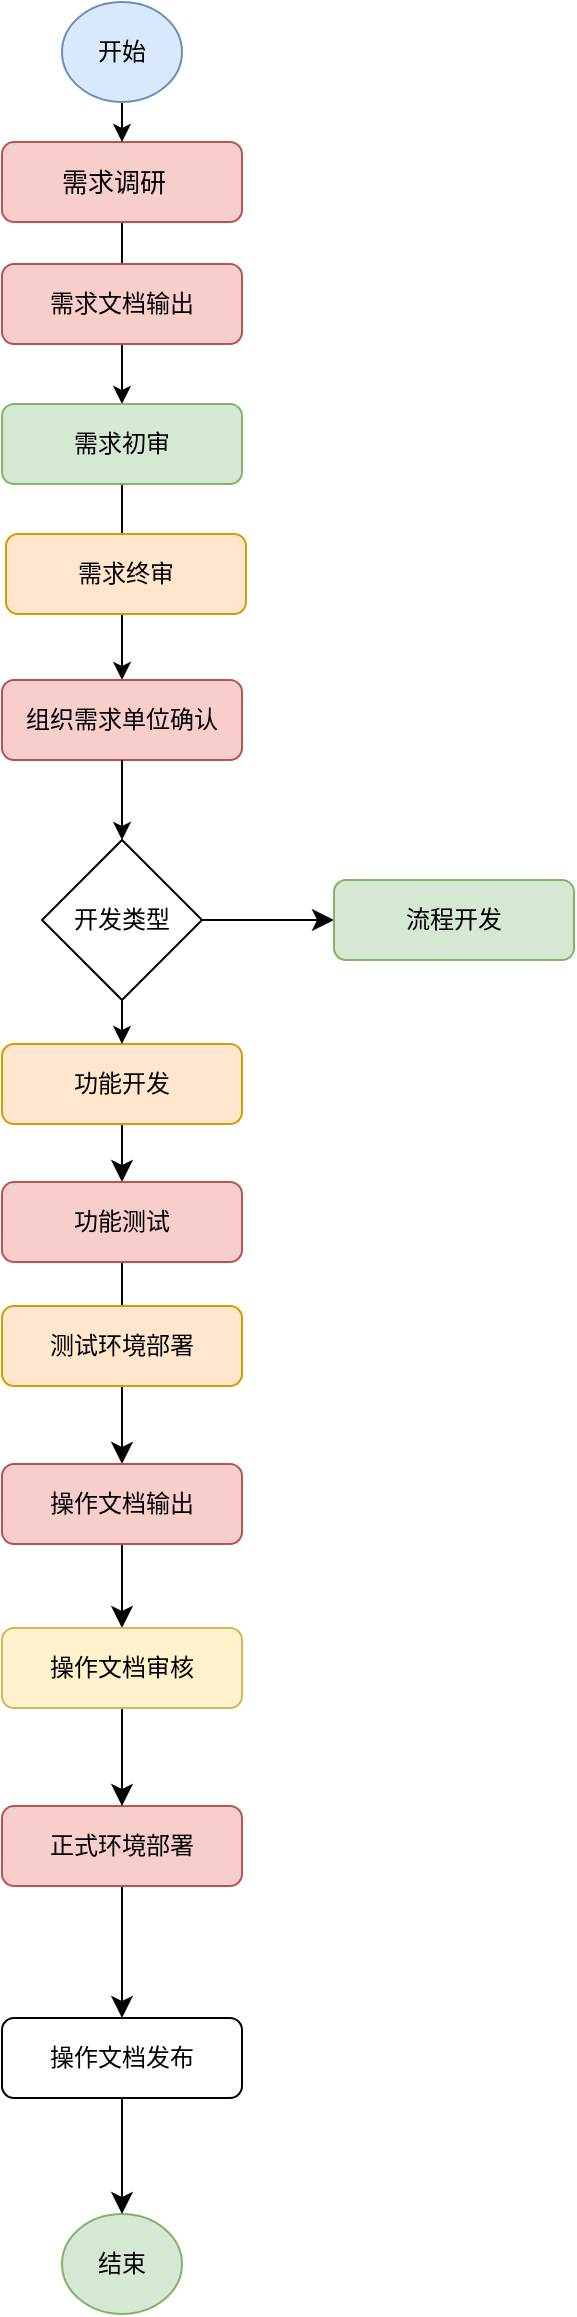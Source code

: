 <mxfile version="24.7.12">
  <diagram name="第 1 页" id="PQK4u8WmeR9pwqDEYbdr">
    <mxGraphModel dx="786" dy="881" grid="0" gridSize="10" guides="1" tooltips="1" connect="1" arrows="1" fold="1" page="0" pageScale="1" pageWidth="827" pageHeight="1169" math="0" shadow="0">
      <root>
        <mxCell id="0" />
        <mxCell id="1" parent="0" />
        <mxCell id="sLRj6tkCQKSvLOCuToB1-1" style="edgeStyle=orthogonalEdgeStyle;rounded=0;orthogonalLoop=1;jettySize=auto;html=1;exitX=0.5;exitY=1;exitDx=0;exitDy=0;entryX=0.5;entryY=0;entryDx=0;entryDy=0;" edge="1" parent="1" source="sLRj6tkCQKSvLOCuToB1-2" target="sLRj6tkCQKSvLOCuToB1-9">
          <mxGeometry relative="1" as="geometry" />
        </mxCell>
        <mxCell id="sLRj6tkCQKSvLOCuToB1-2" value="&lt;p style=&quot;text-indent: 21pt; font-size: 13px;&quot; class=&quot;MsoNormal&quot;&gt;&lt;font face=&quot;微软雅黑&quot;&gt;需求调研&lt;/font&gt;&lt;/p&gt;" style="rounded=1;whiteSpace=wrap;html=1;fontSize=12;glass=0;strokeWidth=1;shadow=0;align=left;fillColor=#f8cecc;strokeColor=#b85450;" vertex="1" parent="1">
          <mxGeometry x="160" y="-127" width="120" height="40" as="geometry" />
        </mxCell>
        <mxCell id="sLRj6tkCQKSvLOCuToB1-13" style="edgeStyle=none;curved=1;rounded=0;orthogonalLoop=1;jettySize=auto;html=1;exitX=0.5;exitY=1;exitDx=0;exitDy=0;fontSize=12;startSize=8;endSize=8;" edge="1" parent="1" source="sLRj6tkCQKSvLOCuToB1-4" target="sLRj6tkCQKSvLOCuToB1-12">
          <mxGeometry relative="1" as="geometry" />
        </mxCell>
        <mxCell id="sLRj6tkCQKSvLOCuToB1-4" value="&lt;p class=&quot;MsoNormal&quot; style=&quot;font-size: 12px;&quot;&gt;&lt;font face=&quot;微软雅黑&quot;&gt;功能开发&lt;/font&gt;&lt;/p&gt;" style="rounded=1;whiteSpace=wrap;html=1;fontSize=12;glass=0;strokeWidth=1;shadow=0;align=center;fillColor=#ffe6cc;strokeColor=#d79b00;" vertex="1" parent="1">
          <mxGeometry x="160" y="324" width="120" height="40" as="geometry" />
        </mxCell>
        <mxCell id="sLRj6tkCQKSvLOCuToB1-5" style="edgeStyle=orthogonalEdgeStyle;rounded=0;orthogonalLoop=1;jettySize=auto;html=1;exitX=0.5;exitY=1;exitDx=0;exitDy=0;entryX=0.5;entryY=0;entryDx=0;entryDy=0;" edge="1" parent="1" source="sLRj6tkCQKSvLOCuToB1-6" target="sLRj6tkCQKSvLOCuToB1-2">
          <mxGeometry relative="1" as="geometry" />
        </mxCell>
        <mxCell id="sLRj6tkCQKSvLOCuToB1-6" value="开始" style="ellipse;whiteSpace=wrap;html=1;fillColor=#dae8fc;strokeColor=#6c8ebf;" vertex="1" parent="1">
          <mxGeometry x="190" y="-197" width="60" height="50" as="geometry" />
        </mxCell>
        <mxCell id="sLRj6tkCQKSvLOCuToB1-7" value="结束" style="ellipse;whiteSpace=wrap;html=1;fillColor=#d5e8d4;strokeColor=#82b366;" vertex="1" parent="1">
          <mxGeometry x="190" y="909" width="60" height="50" as="geometry" />
        </mxCell>
        <mxCell id="sLRj6tkCQKSvLOCuToB1-8" style="edgeStyle=orthogonalEdgeStyle;rounded=0;orthogonalLoop=1;jettySize=auto;html=1;exitX=0.5;exitY=1;exitDx=0;exitDy=0;" edge="1" parent="1" source="sLRj6tkCQKSvLOCuToB1-9" target="sLRj6tkCQKSvLOCuToB1-11">
          <mxGeometry relative="1" as="geometry" />
        </mxCell>
        <mxCell id="sLRj6tkCQKSvLOCuToB1-9" value="&lt;p style=&quot;font-size: 12px;&quot; class=&quot;MsoNormal&quot;&gt;&lt;span style=&quot;font-family: 微软雅黑; font-size: 12px;&quot;&gt;需求初审&lt;/span&gt;&lt;/p&gt;" style="rounded=1;whiteSpace=wrap;html=1;fontSize=12;glass=0;strokeWidth=1;shadow=0;align=center;fillColor=#d5e8d4;strokeColor=#82b366;" vertex="1" parent="1">
          <mxGeometry x="160" y="4" width="120" height="40" as="geometry" />
        </mxCell>
        <mxCell id="sLRj6tkCQKSvLOCuToB1-10" style="edgeStyle=orthogonalEdgeStyle;rounded=0;orthogonalLoop=1;jettySize=auto;html=1;exitX=0.5;exitY=1;exitDx=0;exitDy=0;" edge="1" parent="1" source="sLRj6tkCQKSvLOCuToB1-25" target="sLRj6tkCQKSvLOCuToB1-4">
          <mxGeometry relative="1" as="geometry" />
        </mxCell>
        <mxCell id="sLRj6tkCQKSvLOCuToB1-11" value="&lt;font face=&quot;微软雅黑&quot;&gt;组织需求单位确认&lt;/font&gt;" style="rounded=1;whiteSpace=wrap;html=1;fontSize=12;glass=0;strokeWidth=1;shadow=0;align=center;fillColor=#f8cecc;strokeColor=#b85450;" vertex="1" parent="1">
          <mxGeometry x="160" y="142" width="120" height="40" as="geometry" />
        </mxCell>
        <mxCell id="sLRj6tkCQKSvLOCuToB1-15" style="edgeStyle=none;curved=1;rounded=0;orthogonalLoop=1;jettySize=auto;html=1;exitX=0.5;exitY=1;exitDx=0;exitDy=0;entryX=0.5;entryY=0;entryDx=0;entryDy=0;fontSize=12;startSize=8;endSize=8;" edge="1" parent="1" source="sLRj6tkCQKSvLOCuToB1-12" target="sLRj6tkCQKSvLOCuToB1-14">
          <mxGeometry relative="1" as="geometry" />
        </mxCell>
        <mxCell id="sLRj6tkCQKSvLOCuToB1-12" value="&lt;p class=&quot;MsoNormal&quot; style=&quot;font-size: 12px;&quot;&gt;&lt;font face=&quot;微软雅黑&quot;&gt;功能测试&lt;/font&gt;&lt;/p&gt;" style="rounded=1;whiteSpace=wrap;html=1;fontSize=12;glass=0;strokeWidth=1;shadow=0;align=center;fillColor=#f8cecc;strokeColor=#b85450;" vertex="1" parent="1">
          <mxGeometry x="160" y="393" width="120" height="40" as="geometry" />
        </mxCell>
        <mxCell id="sLRj6tkCQKSvLOCuToB1-19" style="edgeStyle=none;curved=1;rounded=0;orthogonalLoop=1;jettySize=auto;html=1;exitX=0.5;exitY=1;exitDx=0;exitDy=0;entryX=0.5;entryY=0;entryDx=0;entryDy=0;fontSize=12;startSize=8;endSize=8;" edge="1" parent="1" source="sLRj6tkCQKSvLOCuToB1-14" target="sLRj6tkCQKSvLOCuToB1-17">
          <mxGeometry relative="1" as="geometry" />
        </mxCell>
        <mxCell id="sLRj6tkCQKSvLOCuToB1-14" value="&lt;p class=&quot;MsoNormal&quot; style=&quot;font-size: 12px;&quot;&gt;&lt;font face=&quot;微软雅黑&quot;&gt;操作文档输出&lt;/font&gt;&lt;/p&gt;" style="rounded=1;whiteSpace=wrap;html=1;fontSize=12;glass=0;strokeWidth=1;shadow=0;align=center;fillColor=#f8cecc;strokeColor=#b85450;" vertex="1" parent="1">
          <mxGeometry x="160" y="534" width="120" height="40" as="geometry" />
        </mxCell>
        <mxCell id="sLRj6tkCQKSvLOCuToB1-21" style="edgeStyle=none;curved=1;rounded=0;orthogonalLoop=1;jettySize=auto;html=1;exitX=0.5;exitY=1;exitDx=0;exitDy=0;entryX=0.5;entryY=0;entryDx=0;entryDy=0;fontSize=12;startSize=8;endSize=8;" edge="1" parent="1" source="sLRj6tkCQKSvLOCuToB1-16" target="sLRj6tkCQKSvLOCuToB1-18">
          <mxGeometry relative="1" as="geometry" />
        </mxCell>
        <mxCell id="sLRj6tkCQKSvLOCuToB1-16" value="&lt;p class=&quot;MsoNormal&quot; style=&quot;font-size: 12px;&quot;&gt;&lt;font face=&quot;微软雅黑&quot;&gt;正式环境部署&lt;/font&gt;&lt;/p&gt;" style="rounded=1;whiteSpace=wrap;html=1;fontSize=12;glass=0;strokeWidth=1;shadow=0;align=center;fillColor=#f8cecc;strokeColor=#b85450;" vertex="1" parent="1">
          <mxGeometry x="160" y="705" width="120" height="40" as="geometry" />
        </mxCell>
        <mxCell id="sLRj6tkCQKSvLOCuToB1-20" style="edgeStyle=none;curved=1;rounded=0;orthogonalLoop=1;jettySize=auto;html=1;exitX=0.5;exitY=1;exitDx=0;exitDy=0;entryX=0.5;entryY=0;entryDx=0;entryDy=0;fontSize=12;startSize=8;endSize=8;" edge="1" parent="1" source="sLRj6tkCQKSvLOCuToB1-17" target="sLRj6tkCQKSvLOCuToB1-16">
          <mxGeometry relative="1" as="geometry" />
        </mxCell>
        <mxCell id="sLRj6tkCQKSvLOCuToB1-17" value="&lt;p class=&quot;MsoNormal&quot; style=&quot;font-size: 12px;&quot;&gt;&lt;font face=&quot;微软雅黑&quot;&gt;操作文档审核&lt;/font&gt;&lt;/p&gt;" style="rounded=1;whiteSpace=wrap;html=1;fontSize=12;glass=0;strokeWidth=1;shadow=0;align=center;fillColor=#fff2cc;strokeColor=#d6b656;" vertex="1" parent="1">
          <mxGeometry x="160" y="616" width="120" height="40" as="geometry" />
        </mxCell>
        <mxCell id="sLRj6tkCQKSvLOCuToB1-22" style="edgeStyle=none;curved=1;rounded=0;orthogonalLoop=1;jettySize=auto;html=1;exitX=0.5;exitY=1;exitDx=0;exitDy=0;entryX=0.5;entryY=0;entryDx=0;entryDy=0;fontSize=12;startSize=8;endSize=8;" edge="1" parent="1" source="sLRj6tkCQKSvLOCuToB1-18" target="sLRj6tkCQKSvLOCuToB1-7">
          <mxGeometry relative="1" as="geometry" />
        </mxCell>
        <mxCell id="sLRj6tkCQKSvLOCuToB1-18" value="&lt;p class=&quot;MsoNormal&quot; style=&quot;font-size: 12px;&quot;&gt;&lt;font face=&quot;微软雅黑&quot;&gt;操作文档发布&lt;/font&gt;&lt;/p&gt;" style="rounded=1;whiteSpace=wrap;html=1;fontSize=12;glass=0;strokeWidth=1;shadow=0;align=center;" vertex="1" parent="1">
          <mxGeometry x="160" y="811" width="120" height="40" as="geometry" />
        </mxCell>
        <mxCell id="sLRj6tkCQKSvLOCuToB1-23" value="&lt;p style=&quot;font-size: 12px;&quot; class=&quot;MsoNormal&quot;&gt;&lt;span style=&quot;font-family: 微软雅黑; font-size: 12px;&quot;&gt;需求文档输出&lt;/span&gt;&lt;/p&gt;" style="rounded=1;whiteSpace=wrap;html=1;fontSize=12;glass=0;strokeWidth=1;shadow=0;align=center;fillColor=#f8cecc;strokeColor=#b85450;" vertex="1" parent="1">
          <mxGeometry x="160" y="-66" width="120" height="40" as="geometry" />
        </mxCell>
        <mxCell id="sLRj6tkCQKSvLOCuToB1-24" value="&lt;p style=&quot;font-size: 12px;&quot; class=&quot;MsoNormal&quot;&gt;需求终审&lt;/p&gt;" style="rounded=1;whiteSpace=wrap;html=1;fontSize=12;glass=0;strokeWidth=1;shadow=0;align=center;fillColor=#ffe6cc;strokeColor=#d79b00;" vertex="1" parent="1">
          <mxGeometry x="162" y="69" width="120" height="40" as="geometry" />
        </mxCell>
        <mxCell id="sLRj6tkCQKSvLOCuToB1-26" value="" style="edgeStyle=orthogonalEdgeStyle;rounded=0;orthogonalLoop=1;jettySize=auto;html=1;exitX=0.5;exitY=1;exitDx=0;exitDy=0;" edge="1" parent="1" source="sLRj6tkCQKSvLOCuToB1-11" target="sLRj6tkCQKSvLOCuToB1-25">
          <mxGeometry relative="1" as="geometry">
            <mxPoint x="220" y="225" as="sourcePoint" />
            <mxPoint x="220" y="385" as="targetPoint" />
          </mxGeometry>
        </mxCell>
        <mxCell id="sLRj6tkCQKSvLOCuToB1-29" style="edgeStyle=none;curved=1;rounded=0;orthogonalLoop=1;jettySize=auto;html=1;exitX=1;exitY=0.5;exitDx=0;exitDy=0;entryX=0;entryY=0.5;entryDx=0;entryDy=0;fontSize=12;startSize=8;endSize=8;" edge="1" parent="1" source="sLRj6tkCQKSvLOCuToB1-25" target="sLRj6tkCQKSvLOCuToB1-27">
          <mxGeometry relative="1" as="geometry" />
        </mxCell>
        <mxCell id="sLRj6tkCQKSvLOCuToB1-25" value="开发类型" style="rhombus;whiteSpace=wrap;html=1;" vertex="1" parent="1">
          <mxGeometry x="180" y="222" width="80" height="80" as="geometry" />
        </mxCell>
        <mxCell id="sLRj6tkCQKSvLOCuToB1-27" value="&lt;p style=&quot;font-size: 12px;&quot; class=&quot;MsoNormal&quot;&gt;&lt;span style=&quot;font-family: 微软雅黑; font-size: 12px;&quot;&gt;流程开发&lt;/span&gt;&lt;/p&gt;" style="rounded=1;whiteSpace=wrap;html=1;fontSize=12;glass=0;strokeWidth=1;shadow=0;align=center;fillColor=#d5e8d4;strokeColor=#82b366;" vertex="1" parent="1">
          <mxGeometry x="326" y="242" width="120" height="40" as="geometry" />
        </mxCell>
        <mxCell id="sLRj6tkCQKSvLOCuToB1-30" value="&lt;p class=&quot;MsoNormal&quot; style=&quot;font-size: 12px;&quot;&gt;&lt;font face=&quot;微软雅黑&quot;&gt;测试环境部署&lt;/font&gt;&lt;/p&gt;" style="rounded=1;whiteSpace=wrap;html=1;fontSize=12;glass=0;strokeWidth=1;shadow=0;align=center;fillColor=#ffe6cc;strokeColor=#d79b00;" vertex="1" parent="1">
          <mxGeometry x="160" y="455" width="120" height="40" as="geometry" />
        </mxCell>
      </root>
    </mxGraphModel>
  </diagram>
</mxfile>
